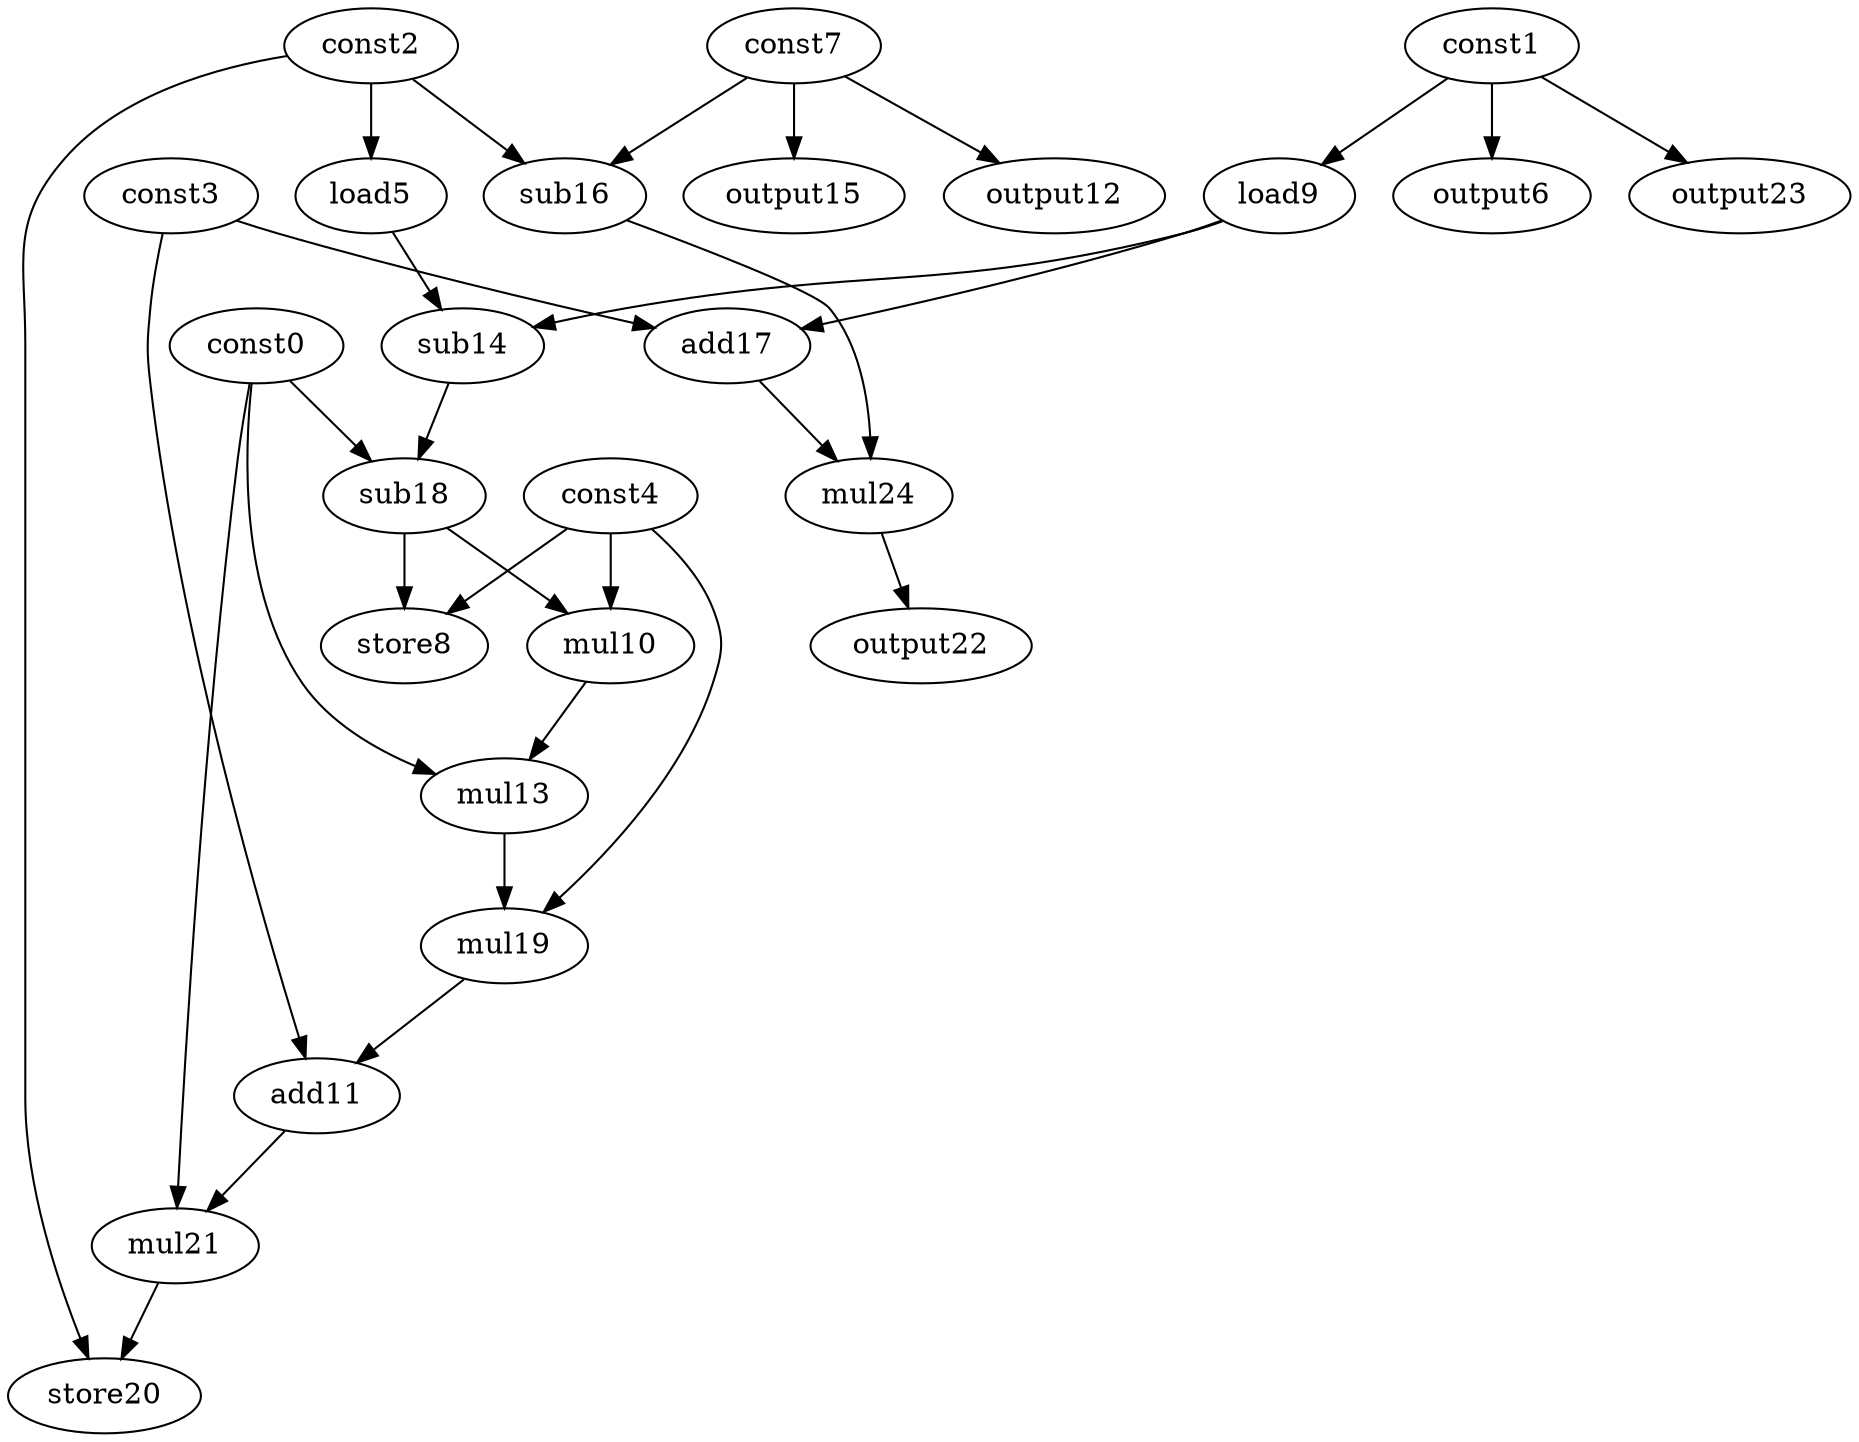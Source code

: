 digraph G { 
const0[opcode=const]; 
const1[opcode=const]; 
const2[opcode=const]; 
const3[opcode=const]; 
const4[opcode=const]; 
load5[opcode=load]; 
output6[opcode=output]; 
const7[opcode=const]; 
store8[opcode=store]; 
load9[opcode=load]; 
mul10[opcode=mul]; 
add11[opcode=add]; 
output12[opcode=output]; 
mul13[opcode=mul]; 
sub14[opcode=sub]; 
output15[opcode=output]; 
sub16[opcode=sub]; 
add17[opcode=add]; 
sub18[opcode=sub]; 
mul19[opcode=mul]; 
store20[opcode=store]; 
mul21[opcode=mul]; 
output22[opcode=output]; 
output23[opcode=output]; 
mul24[opcode=mul]; 
const2->load5[operand=0];
const1->output6[operand=0];
const1->load9[operand=0];
const7->output12[operand=0];
const7->output15[operand=0];
const2->sub16[operand=0];
const7->sub16[operand=1];
const1->output23[operand=0];
load9->sub14[operand=0];
load5->sub14[operand=1];
load9->add17[operand=0];
const3->add17[operand=1];
const0->sub18[operand=0];
sub14->sub18[operand=1];
sub16->mul24[operand=0];
add17->mul24[operand=1];
sub18->store8[operand=0];
const4->store8[operand=1];
sub18->mul10[operand=0];
const4->mul10[operand=1];
mul24->output22[operand=0];
const0->mul13[operand=0];
mul10->mul13[operand=1];
const4->mul19[operand=0];
mul13->mul19[operand=1];
mul19->add11[operand=0];
const3->add11[operand=1];
const0->mul21[operand=0];
add11->mul21[operand=1];
const2->store20[operand=0];
mul21->store20[operand=1];
}
